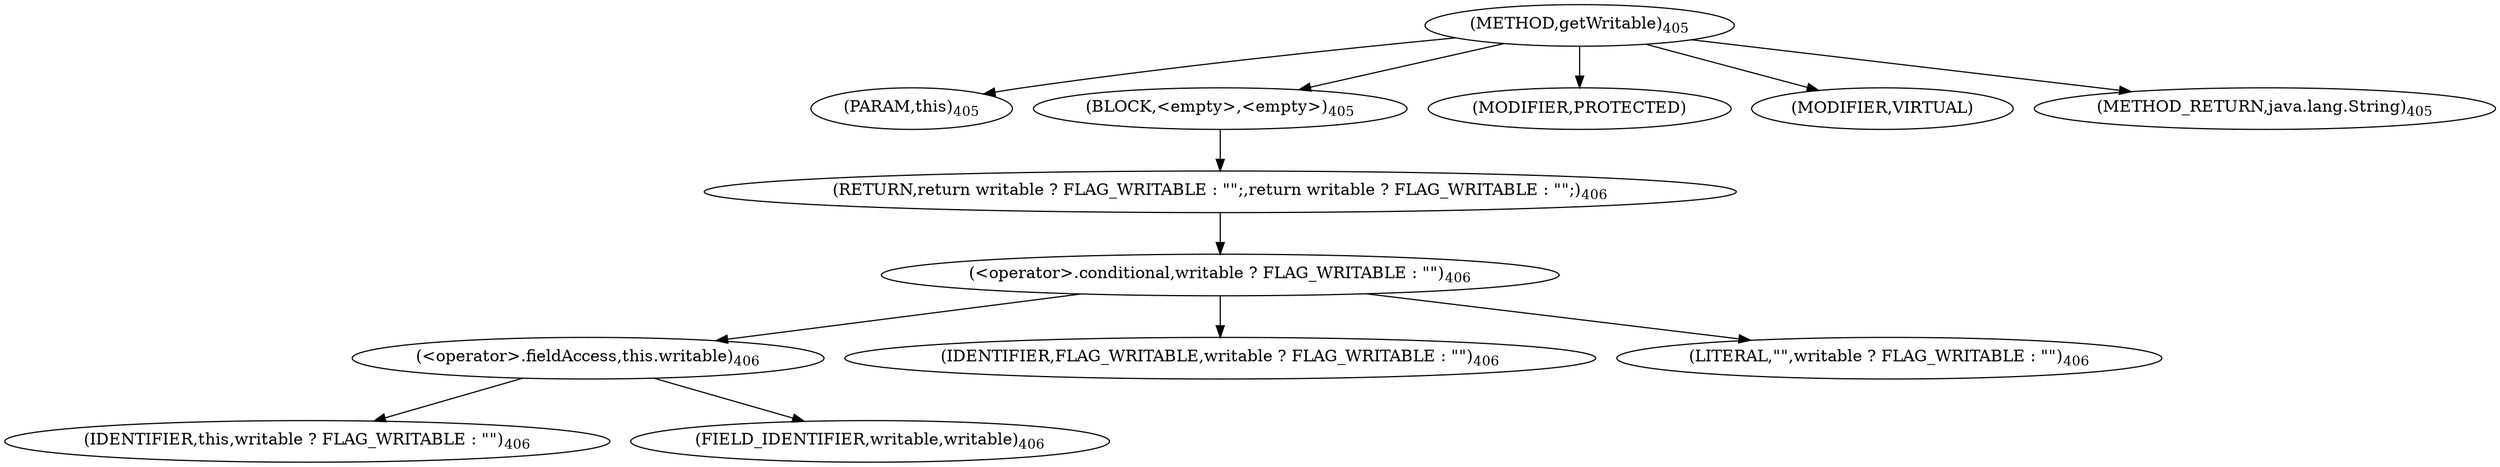 digraph "getWritable" {  
"639" [label = <(METHOD,getWritable)<SUB>405</SUB>> ]
"640" [label = <(PARAM,this)<SUB>405</SUB>> ]
"641" [label = <(BLOCK,&lt;empty&gt;,&lt;empty&gt;)<SUB>405</SUB>> ]
"642" [label = <(RETURN,return writable ? FLAG_WRITABLE : &quot;&quot;;,return writable ? FLAG_WRITABLE : &quot;&quot;;)<SUB>406</SUB>> ]
"643" [label = <(&lt;operator&gt;.conditional,writable ? FLAG_WRITABLE : &quot;&quot;)<SUB>406</SUB>> ]
"644" [label = <(&lt;operator&gt;.fieldAccess,this.writable)<SUB>406</SUB>> ]
"645" [label = <(IDENTIFIER,this,writable ? FLAG_WRITABLE : &quot;&quot;)<SUB>406</SUB>> ]
"646" [label = <(FIELD_IDENTIFIER,writable,writable)<SUB>406</SUB>> ]
"647" [label = <(IDENTIFIER,FLAG_WRITABLE,writable ? FLAG_WRITABLE : &quot;&quot;)<SUB>406</SUB>> ]
"648" [label = <(LITERAL,&quot;&quot;,writable ? FLAG_WRITABLE : &quot;&quot;)<SUB>406</SUB>> ]
"649" [label = <(MODIFIER,PROTECTED)> ]
"650" [label = <(MODIFIER,VIRTUAL)> ]
"651" [label = <(METHOD_RETURN,java.lang.String)<SUB>405</SUB>> ]
  "639" -> "640" 
  "639" -> "641" 
  "639" -> "649" 
  "639" -> "650" 
  "639" -> "651" 
  "641" -> "642" 
  "642" -> "643" 
  "643" -> "644" 
  "643" -> "647" 
  "643" -> "648" 
  "644" -> "645" 
  "644" -> "646" 
}
